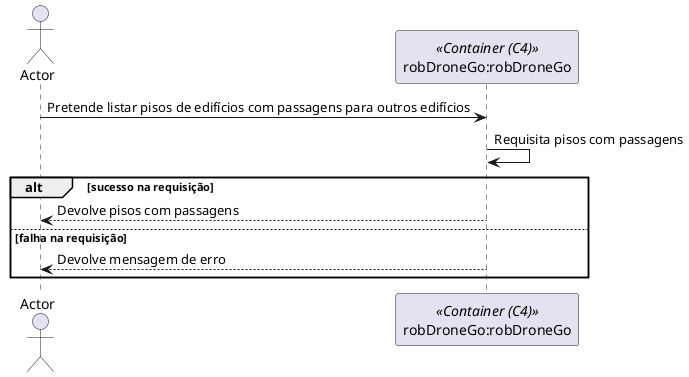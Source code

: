@startuml

actor Actor as Actor
participant "robDroneGo:robDroneGo" as Container <<Container (C4)>>

Actor -> Container: Pretende listar pisos de edifícios com passagens para outros edifícios

Container -> Container: Requisita pisos com passagens

alt sucesso na requisição
    Container --> Actor: Devolve pisos com passagens
else falha na requisição
    Container --> Actor: Devolve mensagem de erro
end

@enduml
